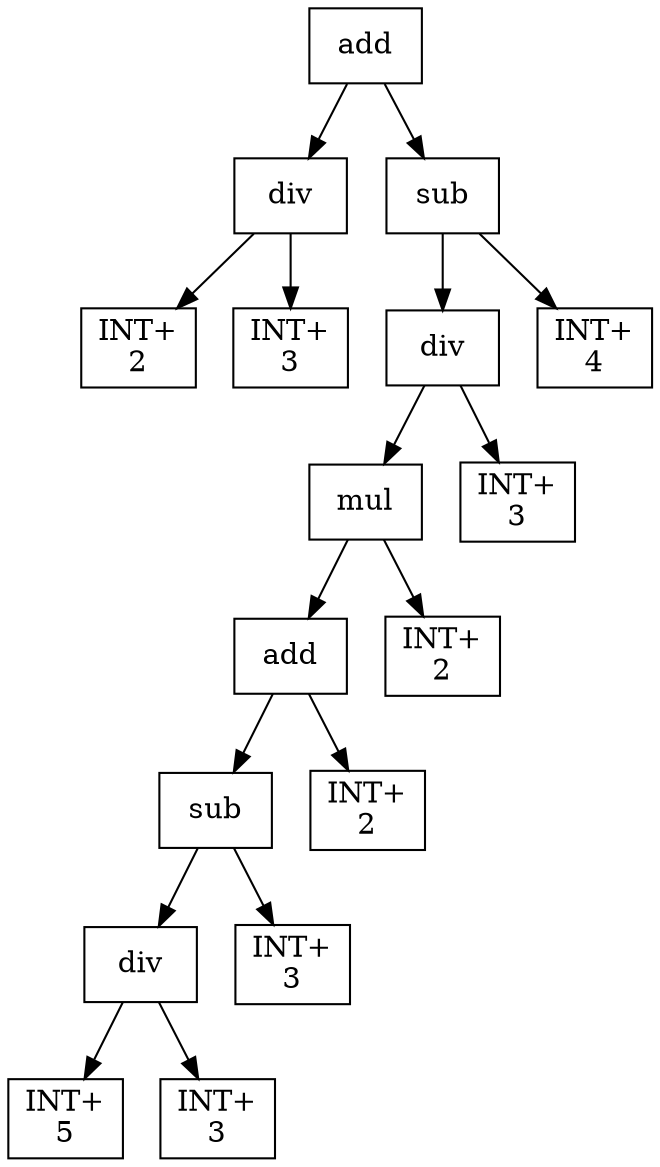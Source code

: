 digraph expr {
  node [shape=box];
  n1 [label="add"];
  n2 [label="div"];
  n3 [label="INT+\n2"];
  n4 [label="INT+\n3"];
  n2 -> n3;
  n2 -> n4;
  n5 [label="sub"];
  n6 [label="div"];
  n7 [label="mul"];
  n8 [label="add"];
  n9 [label="sub"];
  n10 [label="div"];
  n11 [label="INT+\n5"];
  n12 [label="INT+\n3"];
  n10 -> n11;
  n10 -> n12;
  n13 [label="INT+\n3"];
  n9 -> n10;
  n9 -> n13;
  n14 [label="INT+\n2"];
  n8 -> n9;
  n8 -> n14;
  n15 [label="INT+\n2"];
  n7 -> n8;
  n7 -> n15;
  n16 [label="INT+\n3"];
  n6 -> n7;
  n6 -> n16;
  n17 [label="INT+\n4"];
  n5 -> n6;
  n5 -> n17;
  n1 -> n2;
  n1 -> n5;
}
